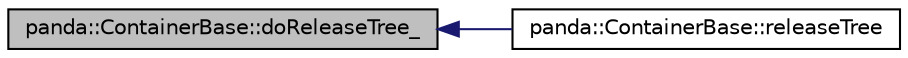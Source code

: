 digraph G
{
  edge [fontname="Helvetica",fontsize="10",labelfontname="Helvetica",labelfontsize="10"];
  node [fontname="Helvetica",fontsize="10",shape=record];
  rankdir=LR;
  Node1 [label="panda::ContainerBase::doReleaseTree_",height=0.2,width=0.4,color="black", fillcolor="grey75", style="filled" fontcolor="black"];
  Node1 -> Node2 [dir=back,color="midnightblue",fontsize="10",style="solid"];
  Node2 [label="panda::ContainerBase::releaseTree",height=0.2,width=0.4,color="black", fillcolor="white", style="filled",URL="$classpanda_1_1ContainerBase.html#a5e646fde2bfb6e9650d2e3db5c80a349",tooltip="Unbind the tree."];
}

